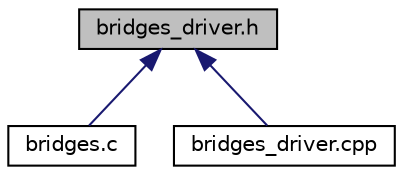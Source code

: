 digraph "bridges_driver.h"
{
  edge [fontname="Helvetica",fontsize="10",labelfontname="Helvetica",labelfontsize="10"];
  node [fontname="Helvetica",fontsize="10",shape=record];
  Node5 [label="bridges_driver.h",height=0.2,width=0.4,color="black", fillcolor="grey75", style="filled", fontcolor="black"];
  Node5 -> Node6 [dir="back",color="midnightblue",fontsize="10",style="solid",fontname="Helvetica"];
  Node6 [label="bridges.c",height=0.2,width=0.4,color="black", fillcolor="white", style="filled",URL="$bridges_8c.html",tooltip="Connecting code with postgres. "];
  Node5 -> Node7 [dir="back",color="midnightblue",fontsize="10",style="solid",fontname="Helvetica"];
  Node7 [label="bridges_driver.cpp",height=0.2,width=0.4,color="black", fillcolor="white", style="filled",URL="$bridges__driver_8cpp.html"];
}
